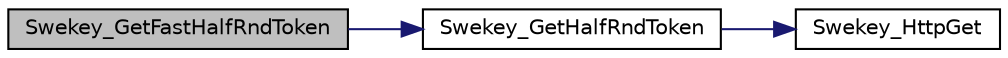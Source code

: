 digraph G
{
  edge [fontname="Helvetica",fontsize="10",labelfontname="Helvetica",labelfontsize="10"];
  node [fontname="Helvetica",fontsize="10",shape=record];
  rankdir="LR";
  Node1 [label="Swekey_GetFastHalfRndToken",height=0.2,width=0.4,color="black", fillcolor="grey75", style="filled" fontcolor="black"];
  Node1 -> Node2 [color="midnightblue",fontsize="10",style="solid",fontname="Helvetica"];
  Node2 [label="Swekey_GetHalfRndToken",height=0.2,width=0.4,color="black", fillcolor="white", style="filled",URL="$swekey_8php.html#a7600e11794432095e3e3bc854283d44d",tooltip="Get a Half Random Token from a Token Server The RT is a 64 vhars hexadecimal value Use this value if ..."];
  Node2 -> Node3 [color="midnightblue",fontsize="10",style="solid",fontname="Helvetica"];
  Node3 [label="Swekey_HttpGet",height=0.2,width=0.4,color="black", fillcolor="white", style="filled",URL="$swekey_8php.html#a4864b92459c3d13c9ff3f5eaee768b45",tooltip="Send a synchronous request to the server."];
}

